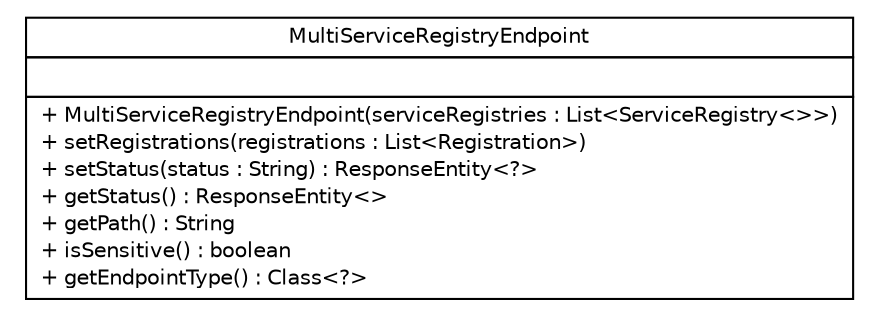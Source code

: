 #!/usr/local/bin/dot
#
# Class diagram 
# Generated by UMLGraph version R5_6-24-gf6e263 (http://www.umlgraph.org/)
#

digraph G {
	edge [fontname="Helvetica",fontsize=10,labelfontname="Helvetica",labelfontsize=10];
	node [fontname="Helvetica",fontsize=10,shape=plaintext];
	nodesep=0.25;
	ranksep=0.5;
	// org.springframework.cloud.client.serviceregistry.endpoint.MultiServiceRegistryEndpoint
	c21 [label=<<table title="org.springframework.cloud.client.serviceregistry.endpoint.MultiServiceRegistryEndpoint" border="0" cellborder="1" cellspacing="0" cellpadding="2" port="p" href="./MultiServiceRegistryEndpoint.html">
		<tr><td><table border="0" cellspacing="0" cellpadding="1">
<tr><td align="center" balign="center"> MultiServiceRegistryEndpoint </td></tr>
		</table></td></tr>
		<tr><td><table border="0" cellspacing="0" cellpadding="1">
<tr><td align="left" balign="left">  </td></tr>
		</table></td></tr>
		<tr><td><table border="0" cellspacing="0" cellpadding="1">
<tr><td align="left" balign="left"> + MultiServiceRegistryEndpoint(serviceRegistries : List&lt;ServiceRegistry&lt;&gt;&gt;) </td></tr>
<tr><td align="left" balign="left"> + setRegistrations(registrations : List&lt;Registration&gt;) </td></tr>
<tr><td align="left" balign="left"> + setStatus(status : String) : ResponseEntity&lt;?&gt; </td></tr>
<tr><td align="left" balign="left"> + getStatus() : ResponseEntity&lt;&gt; </td></tr>
<tr><td align="left" balign="left"> + getPath() : String </td></tr>
<tr><td align="left" balign="left"> + isSensitive() : boolean </td></tr>
<tr><td align="left" balign="left"> + getEndpointType() : Class&lt;?&gt; </td></tr>
		</table></td></tr>
		</table>>, URL="./MultiServiceRegistryEndpoint.html", fontname="Helvetica", fontcolor="black", fontsize=10.0];
}

